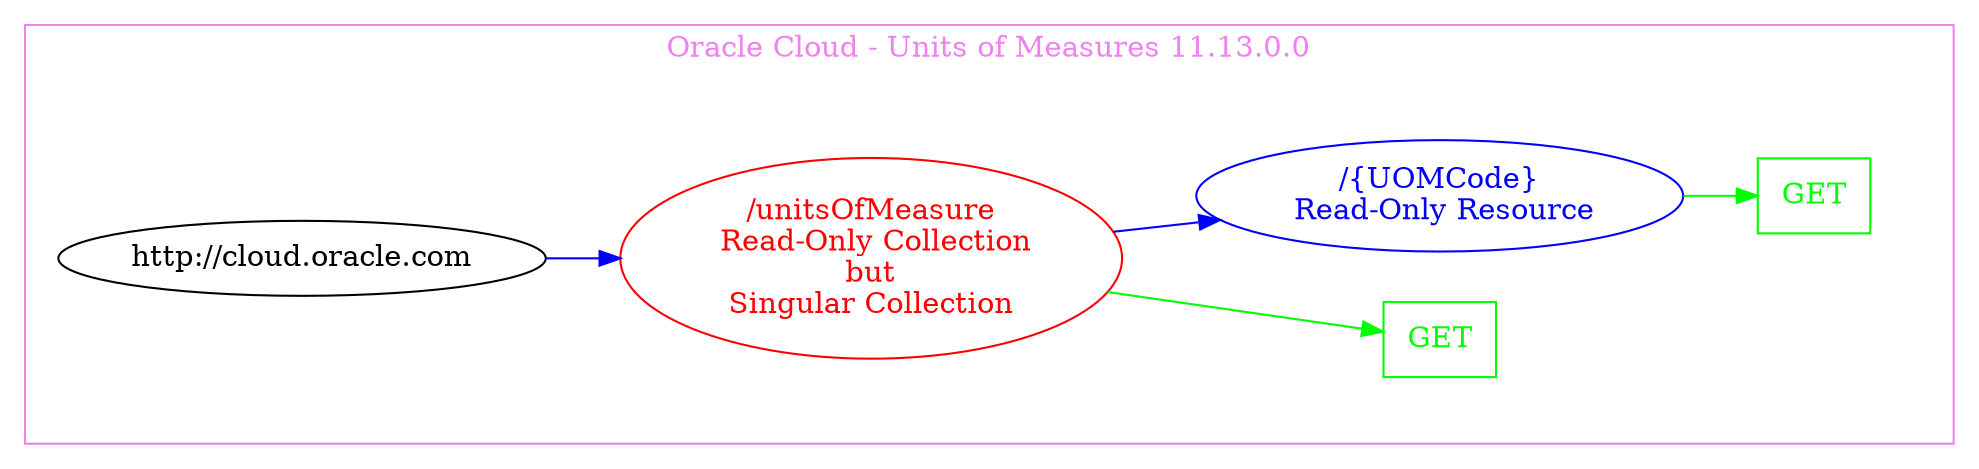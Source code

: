 digraph Cloud_Computing_REST_API {
rankdir="LR";
subgraph cluster_0 {
label="Oracle Cloud - Units of Measures 11.13.0.0"
color=violet
fontcolor=violet
subgraph cluster_1 {
label=""
color=white
fontcolor=white
node1 [label="http://cloud.oracle.com", shape="ellipse", color="black", fontcolor="black"]
node1 -> node2 [color="blue", fontcolor="blue"]
subgraph cluster_2 {
label=""
color=white
fontcolor=white
node2 [label="/unitsOfMeasure\n Read-Only Collection\nbut\nSingular Collection", shape="ellipse", color="red", fontcolor="red"]
node2 -> node3 [color="green", fontcolor="green"]
subgraph cluster_3 {
label=""
color=white
fontcolor=white
node3 [label="GET", shape="box", color="green", fontcolor="green"]
}
node2 -> node4 [color="blue", fontcolor="blue"]
subgraph cluster_4 {
label=""
color=white
fontcolor=white
node4 [label="/{UOMCode}\n Read-Only Resource", shape="ellipse", color="blue", fontcolor="blue"]
node4 -> node5 [color="green", fontcolor="green"]
subgraph cluster_5 {
label=""
color=white
fontcolor=white
node5 [label="GET", shape="box", color="green", fontcolor="green"]
}
}
}
}
}
}
